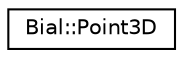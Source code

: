 digraph "Graphical Class Hierarchy"
{
  edge [fontname="Helvetica",fontsize="10",labelfontname="Helvetica",labelfontsize="10"];
  node [fontname="Helvetica",fontsize="10",shape=record];
  rankdir="LR";
  Node1 [label="Bial::Point3D",height=0.2,width=0.4,color="black", fillcolor="white", style="filled",URL="$group__render__geom.html#class_bial_1_1_point3_d",tooltip="The Point3D class is a Geometric representation of a point in 3D space.   A point is a zero­dimension..."];
}

